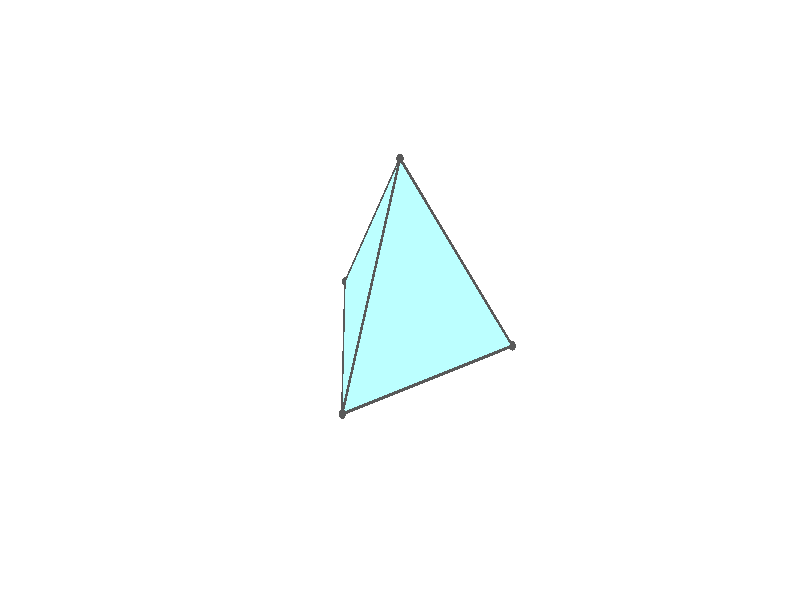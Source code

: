 #version 3.7;
global_settings{assumed_gamma 1.0}
camera{perspective location <18.750000000000000000000000, 10.825317547305481014063844, 12.499999999999996447286321> right <0.133333333333333331482962, -0.230940107675850353485814, -0.000000000000000000000000> up <-0.064951905283832905846353, -0.037499999999999998612221, 0.129903810567665811692706> direction <0.750000000000000111022302, 0.433012701892219298294151, 0.499999999999999944488849> sky <-0.433012701892219298294151, -0.249999999999999944488849, 0.866025403784438707610605> look_at <18.000000000000000000000000, 10.392304845413262270881205, 11.999999999999996447286321>}
light_source{<18.750000000000000000000000, 10.825317547305481014063844, 12.499999999999996447286321> rgb<1.0,1.0,1.0>}
background{rgb<1,1,1>}
union{union{object{union{sphere{<-0.471404520791031456106168, 0.816496580927726034460079, -0.333324266915895062179942>,0.029999999999999998889777}sphere{<-0.471404520791032122239983, -0.816496580927725923437777, -0.333324266915895062179942>,0.029999999999999998889777}sphere{<0.942809041582063356301546, -0.000000000000000230921615, -0.333324266915895062179942>,0.029999999999999998889777}} pigment{rgb<0.1,0.1,0.1>}}object{union{cylinder{<-0.471404520791031456106168, 0.816496580927726034460079, -0.333324266915895062179942>,<-0.471404520791032122239983, -0.816496580927725923437777, -0.333324266915895062179942>,0.010000000000000000208167}cylinder{<-0.471404520791032122239983, -0.816496580927725923437777, -0.333324266915895062179942>,<0.942809041582063356301546, -0.000000000000000230921615, -0.333324266915895062179942>,0.010000000000000000208167}cylinder{<0.942809041582063356301546, -0.000000000000000230921615, -0.333324266915895062179942>,<-0.471404520791031456106168, 0.816496580927726034460079, -0.333324266915895062179942>,0.010000000000000000208167}} pigment{rgb<0.1,0.1,0.1>}}object{polygon{3.000000000000000000000000,<-0.471404520791031456106168, 0.816496580927726034460079, -0.333324266915895062179942>,<-0.471404520791032122239983, -0.816496580927725923437777, -0.333324266915895062179942>,<0.942809041582063356301546, -0.000000000000000230921615, -0.333324266915895062179942>} pigment{rgbft<0.5,1.0,1.0,0.1,0.1>}}}union{object{union{sphere{<-0.471404520791031400595017, 0.816496580927726034460079, -0.333324266915895117691093>,0.029999999999999998889777}sphere{<-0.471404520791032066728832, -0.816496580927725923437777, -0.333324266915895117691093>,0.029999999999999998889777}sphere{<-0.000000000465006921857025, 0.000000000000000153681192, 1.000009066581842853693729>,0.029999999999999998889777}} pigment{rgb<0.1,0.1,0.1>}}object{union{cylinder{<-0.471404520791031400595017, 0.816496580927726034460079, -0.333324266915895117691093>,<-0.471404520791032066728832, -0.816496580927725923437777, -0.333324266915895117691093>,0.010000000000000000208167}cylinder{<-0.471404520791032066728832, -0.816496580927725923437777, -0.333324266915895117691093>,<-0.000000000465006921857025, 0.000000000000000153681192, 1.000009066581842853693729>,0.010000000000000000208167}cylinder{<-0.000000000465006921857025, 0.000000000000000153681192, 1.000009066581842853693729>,<-0.471404520791031400595017, 0.816496580927726034460079, -0.333324266915895117691093>,0.010000000000000000208167}} pigment{rgb<0.1,0.1,0.1>}}object{polygon{3.000000000000000000000000,<-0.471404520791031400595017, 0.816496580927726034460079, -0.333324266915895117691093>,<-0.471404520791032066728832, -0.816496580927725923437777, -0.333324266915895117691093>,<-0.000000000465006921857025, 0.000000000000000153681192, 1.000009066581842853693729>} pigment{rgbft<0.5,1.0,1.0,0.1,0.1>}}}union{object{union{sphere{<0.942809041814566706207756, -0.000000000402708329460894, -0.333324266258275880847606>,0.029999999999999998889777}sphere{<-0.471404520791032011217681, -0.816496580927725923437777, -0.333324266915895117691093>,0.029999999999999998889777}sphere{<-0.000000000465006945348869, 0.000000000000000141112649, 1.000009066581842853693729>,0.029999999999999998889777}} pigment{rgb<0.1,0.1,0.1>}}object{union{cylinder{<0.942809041814566706207756, -0.000000000402708329460894, -0.333324266258275880847606>,<-0.471404520791032011217681, -0.816496580927725923437777, -0.333324266915895117691093>,0.010000000000000000208167}cylinder{<-0.471404520791032011217681, -0.816496580927725923437777, -0.333324266915895117691093>,<-0.000000000465006945348869, 0.000000000000000141112649, 1.000009066581842853693729>,0.010000000000000000208167}cylinder{<-0.000000000465006945348869, 0.000000000000000141112649, 1.000009066581842853693729>,<0.942809041814566706207756, -0.000000000402708329460894, -0.333324266258275880847606>,0.010000000000000000208167}} pigment{rgb<0.1,0.1,0.1>}}object{polygon{3.000000000000000000000000,<0.942809041814566706207756, -0.000000000402708329460894, -0.333324266258275880847606>,<-0.471404520791032011217681, -0.816496580927725923437777, -0.333324266915895117691093>,<-0.000000000465006945348869, 0.000000000000000141112649, 1.000009066581842853693729>} pigment{rgbft<0.5,1.0,1.0,0.1,0.1>}}}union{object{union{sphere{<-0.471404520791031511617319, 0.816496580927725923437777, -0.333324266915895117691093>,0.029999999999999998889777}sphere{<0.942809041814566817230059, 0.000000000402707778634862, -0.333324266258276158403362>,0.029999999999999998889777}sphere{<-0.000000000465006917590880, 0.000000000000000166251128, 1.000009066581842853693729>,0.029999999999999998889777}} pigment{rgb<0.1,0.1,0.1>}}object{union{cylinder{<-0.471404520791031511617319, 0.816496580927725923437777, -0.333324266915895117691093>,<0.942809041814566817230059, 0.000000000402707778634862, -0.333324266258276158403362>,0.010000000000000000208167}cylinder{<0.942809041814566817230059, 0.000000000402707778634862, -0.333324266258276158403362>,<-0.000000000465006917590880, 0.000000000000000166251128, 1.000009066581842853693729>,0.010000000000000000208167}cylinder{<-0.000000000465006917590880, 0.000000000000000166251128, 1.000009066581842853693729>,<-0.471404520791031511617319, 0.816496580927725923437777, -0.333324266915895117691093>,0.010000000000000000208167}} pigment{rgb<0.1,0.1,0.1>}}object{polygon{3.000000000000000000000000,<-0.471404520791031511617319, 0.816496580927725923437777, -0.333324266915895117691093>,<0.942809041814566817230059, 0.000000000402707778634862, -0.333324266258276158403362>,<-0.000000000465006917590880, 0.000000000000000166251128, 1.000009066581842853693729>} pigment{rgbft<0.5,1.0,1.0,0.1,0.1>}}}}
